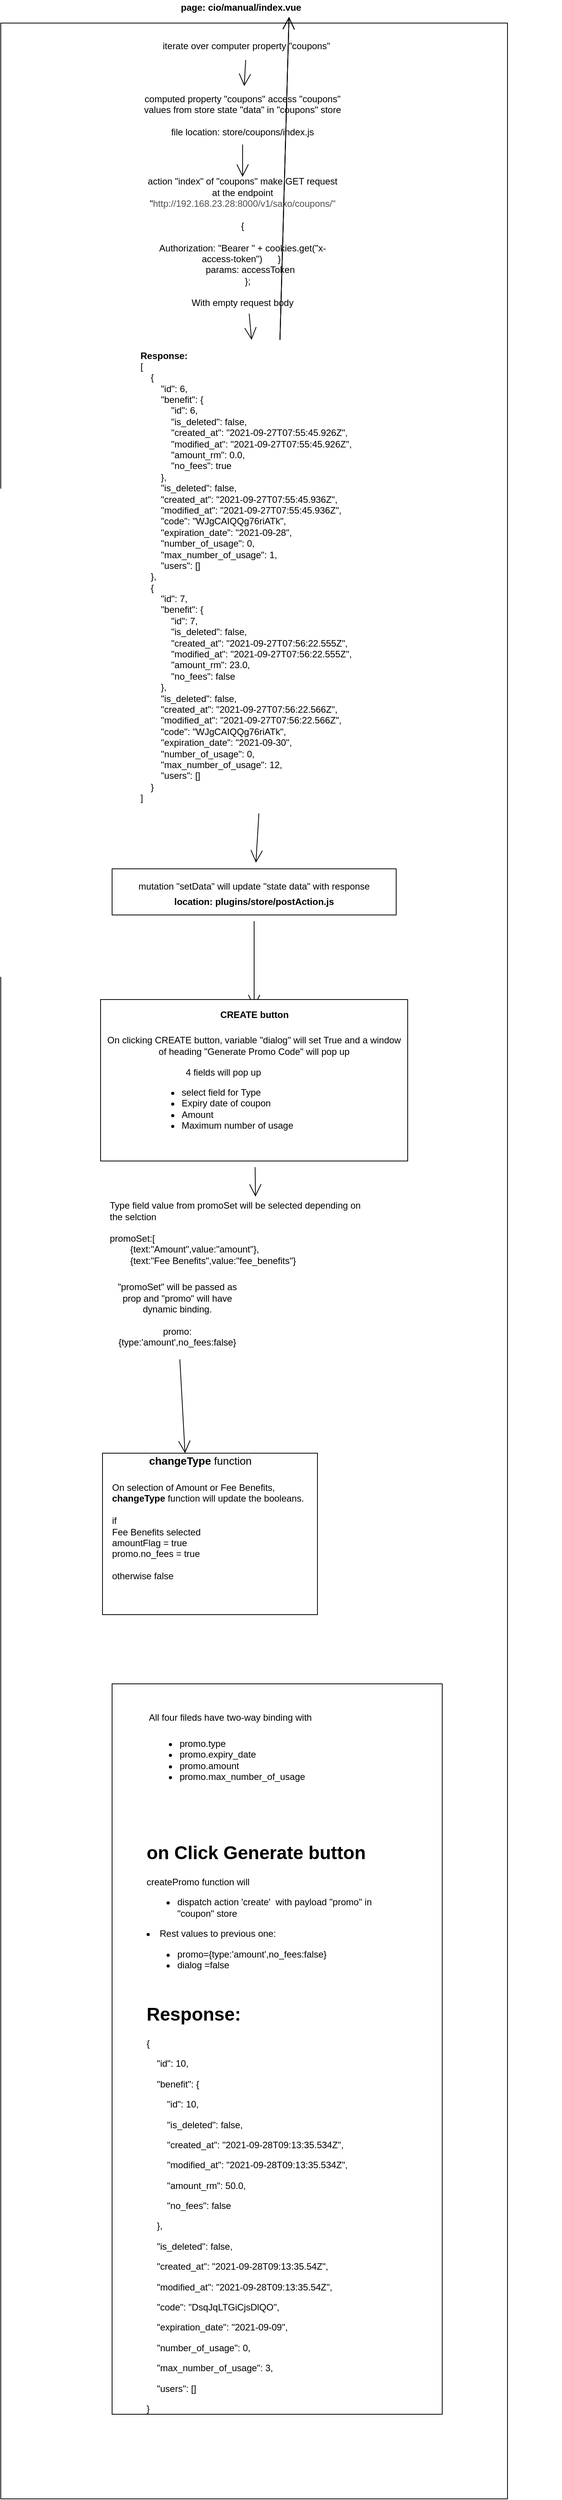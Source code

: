 <mxfile version="15.3.5" type="github">
  <diagram id="a9izbRfq0SU552fFDoHC" name="Page-1">
    <mxGraphModel dx="1061" dy="657" grid="1" gridSize="10" guides="1" tooltips="1" connect="1" arrows="1" fold="1" page="1" pageScale="1" pageWidth="850" pageHeight="1100" math="0" shadow="0">
      <root>
        <mxCell id="0" />
        <mxCell id="1" parent="0" />
        <mxCell id="eP0lufbsr8X0sNE1XfRG-25" value="" style="rounded=0;whiteSpace=wrap;html=1;hachureGap=4;pointerEvents=0;" vertex="1" parent="1">
          <mxGeometry x="140" y="1350" width="540" height="530" as="geometry" />
        </mxCell>
        <mxCell id="eP0lufbsr8X0sNE1XfRG-23" value="" style="rounded=0;whiteSpace=wrap;html=1;hachureGap=4;pointerEvents=0;" vertex="1" parent="1">
          <mxGeometry x="240" y="320" width="370" height="820" as="geometry" />
        </mxCell>
        <mxCell id="eP0lufbsr8X0sNE1XfRG-22" value="" style="rounded=0;whiteSpace=wrap;html=1;hachureGap=4;pointerEvents=0;" vertex="1" parent="1">
          <mxGeometry x="50" y="70" width="660" height="3220" as="geometry" />
        </mxCell>
        <mxCell id="eP0lufbsr8X0sNE1XfRG-1" value="&lt;b&gt;page: cio/manual/index.vue&lt;/b&gt;" style="text;html=1;strokeColor=none;fillColor=none;align=center;verticalAlign=middle;whiteSpace=wrap;rounded=0;hachureGap=4;pointerEvents=0;" vertex="1" parent="1">
          <mxGeometry x="252.5" y="40" width="220" height="20" as="geometry" />
        </mxCell>
        <mxCell id="eP0lufbsr8X0sNE1XfRG-30" style="edgeStyle=none;curved=1;rounded=0;orthogonalLoop=1;jettySize=auto;html=1;endArrow=open;startSize=14;endSize=14;sourcePerimeterSpacing=8;targetPerimeterSpacing=8;" edge="1" parent="1" source="eP0lufbsr8X0sNE1XfRG-2" target="eP0lufbsr8X0sNE1XfRG-4">
          <mxGeometry relative="1" as="geometry" />
        </mxCell>
        <mxCell id="eP0lufbsr8X0sNE1XfRG-2" value="iterate over computer property &quot;coupons&quot;&lt;br&gt;" style="text;html=1;strokeColor=none;fillColor=none;align=center;verticalAlign=middle;whiteSpace=wrap;rounded=0;hachureGap=4;pointerEvents=0;" vertex="1" parent="1">
          <mxGeometry x="240" y="90" width="260" height="20" as="geometry" />
        </mxCell>
        <mxCell id="eP0lufbsr8X0sNE1XfRG-31" style="edgeStyle=none;curved=1;rounded=0;orthogonalLoop=1;jettySize=auto;html=1;entryX=0.5;entryY=0;entryDx=0;entryDy=0;endArrow=open;startSize=14;endSize=14;sourcePerimeterSpacing=8;targetPerimeterSpacing=8;" edge="1" parent="1" source="eP0lufbsr8X0sNE1XfRG-4" target="eP0lufbsr8X0sNE1XfRG-5">
          <mxGeometry relative="1" as="geometry" />
        </mxCell>
        <mxCell id="eP0lufbsr8X0sNE1XfRG-4" value="computed property &quot;coupons&quot; access &quot;coupons&quot; values from store state &quot;data&quot; in &quot;coupons&quot; store&lt;br&gt;&lt;br&gt;file location: store/coupons/index.js" style="text;html=1;strokeColor=none;fillColor=none;align=center;verticalAlign=middle;whiteSpace=wrap;rounded=0;hachureGap=4;pointerEvents=0;" vertex="1" parent="1">
          <mxGeometry x="235" y="160" width="260" height="60" as="geometry" />
        </mxCell>
        <mxCell id="eP0lufbsr8X0sNE1XfRG-32" style="edgeStyle=none;curved=1;rounded=0;orthogonalLoop=1;jettySize=auto;html=1;endArrow=open;startSize=14;endSize=14;sourcePerimeterSpacing=8;targetPerimeterSpacing=8;" edge="1" parent="1" source="eP0lufbsr8X0sNE1XfRG-5" target="eP0lufbsr8X0sNE1XfRG-6">
          <mxGeometry relative="1" as="geometry" />
        </mxCell>
        <mxCell id="eP0lufbsr8X0sNE1XfRG-5" value="action &quot;index&quot; of &quot;coupons&quot; make GET request at the endpoint &quot;&lt;span style=&quot;color: rgb(80 , 80 , 80) ; font-family: &amp;#34;opensans&amp;#34; , &amp;#34;helvetica&amp;#34; , &amp;#34;arial&amp;#34; , sans-serif ; background-color: rgb(255 , 255 , 255)&quot;&gt;http://192.168.23.28:8000/v1/saxo/coupons/&quot;&lt;br&gt;&lt;br&gt;&lt;/span&gt;&lt;div&gt;{&lt;/div&gt;&lt;div&gt;&lt;br&gt;&lt;/div&gt;&lt;div&gt;Authorization: &quot;Bearer &quot; + cookies.get(&quot;x-access-token&quot;)&amp;nbsp; &amp;nbsp; &amp;nbsp; },&lt;/div&gt;&lt;div&gt;&amp;nbsp; &amp;nbsp; &amp;nbsp; params: accessToken&lt;/div&gt;&lt;div&gt;&amp;nbsp; &amp;nbsp; };&lt;/div&gt;&lt;div&gt;&lt;br&gt;&lt;/div&gt;&lt;div&gt;With empty request body&lt;/div&gt;" style="text;html=1;strokeColor=none;fillColor=none;align=center;verticalAlign=middle;whiteSpace=wrap;rounded=0;hachureGap=4;pointerEvents=0;" vertex="1" parent="1">
          <mxGeometry x="235" y="270" width="260" height="170" as="geometry" />
        </mxCell>
        <mxCell id="eP0lufbsr8X0sNE1XfRG-33" style="edgeStyle=none;curved=1;rounded=0;orthogonalLoop=1;jettySize=auto;html=1;endArrow=open;startSize=14;endSize=14;sourcePerimeterSpacing=8;targetPerimeterSpacing=8;" edge="1" parent="1" source="eP0lufbsr8X0sNE1XfRG-6" target="eP0lufbsr8X0sNE1XfRG-22">
          <mxGeometry relative="1" as="geometry" />
        </mxCell>
        <mxCell id="eP0lufbsr8X0sNE1XfRG-34" style="edgeStyle=none;curved=1;rounded=0;orthogonalLoop=1;jettySize=auto;html=1;endArrow=open;startSize=14;endSize=14;sourcePerimeterSpacing=8;targetPerimeterSpacing=8;" edge="1" parent="1" source="eP0lufbsr8X0sNE1XfRG-6" target="eP0lufbsr8X0sNE1XfRG-22">
          <mxGeometry relative="1" as="geometry" />
        </mxCell>
        <mxCell id="eP0lufbsr8X0sNE1XfRG-35" style="edgeStyle=none;curved=1;rounded=0;orthogonalLoop=1;jettySize=auto;html=1;endArrow=open;startSize=14;endSize=14;sourcePerimeterSpacing=8;targetPerimeterSpacing=8;" edge="1" parent="1" source="eP0lufbsr8X0sNE1XfRG-6" target="eP0lufbsr8X0sNE1XfRG-22">
          <mxGeometry relative="1" as="geometry" />
        </mxCell>
        <mxCell id="eP0lufbsr8X0sNE1XfRG-37" style="edgeStyle=none;curved=1;rounded=0;orthogonalLoop=1;jettySize=auto;html=1;endArrow=open;startSize=14;endSize=14;sourcePerimeterSpacing=8;targetPerimeterSpacing=8;" edge="1" parent="1" source="eP0lufbsr8X0sNE1XfRG-6" target="eP0lufbsr8X0sNE1XfRG-24">
          <mxGeometry relative="1" as="geometry" />
        </mxCell>
        <mxCell id="eP0lufbsr8X0sNE1XfRG-6" value="&lt;b&gt;Response:&lt;/b&gt;&lt;br&gt;&lt;div&gt;[&lt;/div&gt;&lt;div&gt;&amp;nbsp; &amp;nbsp; {&lt;/div&gt;&lt;div&gt;&amp;nbsp; &amp;nbsp; &amp;nbsp; &amp;nbsp; &quot;id&quot;: 6,&lt;/div&gt;&lt;div&gt;&amp;nbsp; &amp;nbsp; &amp;nbsp; &amp;nbsp; &quot;benefit&quot;: {&lt;/div&gt;&lt;div&gt;&amp;nbsp; &amp;nbsp; &amp;nbsp; &amp;nbsp; &amp;nbsp; &amp;nbsp; &quot;id&quot;: 6,&lt;/div&gt;&lt;div&gt;&amp;nbsp; &amp;nbsp; &amp;nbsp; &amp;nbsp; &amp;nbsp; &amp;nbsp; &quot;is_deleted&quot;: false,&lt;/div&gt;&lt;div&gt;&amp;nbsp; &amp;nbsp; &amp;nbsp; &amp;nbsp; &amp;nbsp; &amp;nbsp; &quot;created_at&quot;: &quot;2021-09-27T07:55:45.926Z&quot;,&lt;/div&gt;&lt;div&gt;&amp;nbsp; &amp;nbsp; &amp;nbsp; &amp;nbsp; &amp;nbsp; &amp;nbsp; &quot;modified_at&quot;: &quot;2021-09-27T07:55:45.926Z&quot;,&lt;/div&gt;&lt;div&gt;&amp;nbsp; &amp;nbsp; &amp;nbsp; &amp;nbsp; &amp;nbsp; &amp;nbsp; &quot;amount_rm&quot;: 0.0,&lt;/div&gt;&lt;div&gt;&amp;nbsp; &amp;nbsp; &amp;nbsp; &amp;nbsp; &amp;nbsp; &amp;nbsp; &quot;no_fees&quot;: true&lt;/div&gt;&lt;div&gt;&amp;nbsp; &amp;nbsp; &amp;nbsp; &amp;nbsp; },&lt;/div&gt;&lt;div&gt;&amp;nbsp; &amp;nbsp; &amp;nbsp; &amp;nbsp; &quot;is_deleted&quot;: false,&lt;/div&gt;&lt;div&gt;&amp;nbsp; &amp;nbsp; &amp;nbsp; &amp;nbsp; &quot;created_at&quot;: &quot;2021-09-27T07:55:45.936Z&quot;,&lt;/div&gt;&lt;div&gt;&amp;nbsp; &amp;nbsp; &amp;nbsp; &amp;nbsp; &quot;modified_at&quot;: &quot;2021-09-27T07:55:45.936Z&quot;,&lt;/div&gt;&lt;div&gt;&amp;nbsp; &amp;nbsp; &amp;nbsp; &amp;nbsp; &quot;code&quot;: &quot;WJgCAIQQg76riATk&quot;,&lt;/div&gt;&lt;div&gt;&amp;nbsp; &amp;nbsp; &amp;nbsp; &amp;nbsp; &quot;expiration_date&quot;: &quot;2021-09-28&quot;,&lt;/div&gt;&lt;div&gt;&amp;nbsp; &amp;nbsp; &amp;nbsp; &amp;nbsp; &quot;number_of_usage&quot;: 0,&lt;/div&gt;&lt;div&gt;&amp;nbsp; &amp;nbsp; &amp;nbsp; &amp;nbsp; &quot;max_number_of_usage&quot;: 1,&lt;/div&gt;&lt;div&gt;&amp;nbsp; &amp;nbsp; &amp;nbsp; &amp;nbsp; &quot;users&quot;: []&lt;/div&gt;&lt;div&gt;&amp;nbsp; &amp;nbsp; },&lt;/div&gt;&lt;div&gt;&amp;nbsp; &amp;nbsp; {&lt;/div&gt;&lt;div&gt;&amp;nbsp; &amp;nbsp; &amp;nbsp; &amp;nbsp; &quot;id&quot;: 7,&lt;/div&gt;&lt;div&gt;&amp;nbsp; &amp;nbsp; &amp;nbsp; &amp;nbsp; &quot;benefit&quot;: {&lt;/div&gt;&lt;div&gt;&amp;nbsp; &amp;nbsp; &amp;nbsp; &amp;nbsp; &amp;nbsp; &amp;nbsp; &quot;id&quot;: 7,&lt;/div&gt;&lt;div&gt;&amp;nbsp; &amp;nbsp; &amp;nbsp; &amp;nbsp; &amp;nbsp; &amp;nbsp; &quot;is_deleted&quot;: false,&lt;/div&gt;&lt;div&gt;&amp;nbsp; &amp;nbsp; &amp;nbsp; &amp;nbsp; &amp;nbsp; &amp;nbsp; &quot;created_at&quot;: &quot;2021-09-27T07:56:22.555Z&quot;,&lt;/div&gt;&lt;div&gt;&amp;nbsp; &amp;nbsp; &amp;nbsp; &amp;nbsp; &amp;nbsp; &amp;nbsp; &quot;modified_at&quot;: &quot;2021-09-27T07:56:22.555Z&quot;,&lt;/div&gt;&lt;div&gt;&amp;nbsp; &amp;nbsp; &amp;nbsp; &amp;nbsp; &amp;nbsp; &amp;nbsp; &quot;amount_rm&quot;: 23.0,&lt;/div&gt;&lt;div&gt;&amp;nbsp; &amp;nbsp; &amp;nbsp; &amp;nbsp; &amp;nbsp; &amp;nbsp; &quot;no_fees&quot;: false&lt;/div&gt;&lt;div&gt;&amp;nbsp; &amp;nbsp; &amp;nbsp; &amp;nbsp; },&lt;/div&gt;&lt;div&gt;&amp;nbsp; &amp;nbsp; &amp;nbsp; &amp;nbsp; &quot;is_deleted&quot;: false,&lt;/div&gt;&lt;div&gt;&amp;nbsp; &amp;nbsp; &amp;nbsp; &amp;nbsp; &quot;created_at&quot;: &quot;2021-09-27T07:56:22.566Z&quot;,&lt;/div&gt;&lt;div&gt;&amp;nbsp; &amp;nbsp; &amp;nbsp; &amp;nbsp; &quot;modified_at&quot;: &quot;2021-09-27T07:56:22.566Z&quot;,&lt;/div&gt;&lt;div&gt;&amp;nbsp; &amp;nbsp; &amp;nbsp; &amp;nbsp; &quot;code&quot;: &quot;WJgCAIQQg76riATk&quot;,&lt;/div&gt;&lt;div&gt;&amp;nbsp; &amp;nbsp; &amp;nbsp; &amp;nbsp; &quot;expiration_date&quot;: &quot;2021-09-30&quot;,&lt;/div&gt;&lt;div&gt;&amp;nbsp; &amp;nbsp; &amp;nbsp; &amp;nbsp; &quot;number_of_usage&quot;: 0,&lt;/div&gt;&lt;div&gt;&amp;nbsp; &amp;nbsp; &amp;nbsp; &amp;nbsp; &quot;max_number_of_usage&quot;: 12,&lt;/div&gt;&lt;div&gt;&amp;nbsp; &amp;nbsp; &amp;nbsp; &amp;nbsp; &quot;users&quot;: []&lt;/div&gt;&lt;div&gt;&amp;nbsp; &amp;nbsp; }&lt;/div&gt;&lt;div&gt;]&lt;/div&gt;" style="text;html=1;strokeColor=none;fillColor=none;align=left;verticalAlign=middle;whiteSpace=wrap;rounded=0;hachureGap=4;pointerEvents=0;" vertex="1" parent="1">
          <mxGeometry x="230" y="490" width="350" height="600" as="geometry" />
        </mxCell>
        <mxCell id="eP0lufbsr8X0sNE1XfRG-7" value="&lt;div style=&quot;text-align: left&quot;&gt;&lt;br&gt;&lt;/div&gt;" style="text;html=1;strokeColor=none;fillColor=none;align=center;verticalAlign=middle;whiteSpace=wrap;rounded=0;hachureGap=4;pointerEvents=0;" vertex="1" parent="1">
          <mxGeometry x="620" y="330" width="160" height="170" as="geometry" />
        </mxCell>
        <mxCell id="eP0lufbsr8X0sNE1XfRG-11" value="promoSet:[&lt;br&gt;&amp;nbsp; &amp;nbsp; &amp;nbsp; &amp;nbsp; {text:&quot;Amount&quot;,value:&quot;amount&quot;},&lt;br&gt;&amp;nbsp; &amp;nbsp; &amp;nbsp; &amp;nbsp; {text:&quot;Fee Benefits&quot;,value:&quot;fee_benefits&quot;}" style="text;html=1;strokeColor=none;fillColor=none;align=left;verticalAlign=middle;whiteSpace=wrap;rounded=0;hachureGap=4;pointerEvents=0;" vertex="1" parent="1">
          <mxGeometry x="190" y="1610" width="260" height="110" as="geometry" />
        </mxCell>
        <mxCell id="eP0lufbsr8X0sNE1XfRG-42" style="edgeStyle=none;curved=1;rounded=0;orthogonalLoop=1;jettySize=auto;html=1;entryX=0;entryY=0;entryDx=0;entryDy=0;endArrow=open;startSize=14;endSize=14;sourcePerimeterSpacing=8;targetPerimeterSpacing=8;" edge="1" parent="1" source="eP0lufbsr8X0sNE1XfRG-13" target="eP0lufbsr8X0sNE1XfRG-41">
          <mxGeometry relative="1" as="geometry" />
        </mxCell>
        <mxCell id="eP0lufbsr8X0sNE1XfRG-13" value="&lt;span style=&quot;text-align: left&quot;&gt;&quot;promoSet&quot; will be passed as prop and &quot;promo&quot; will have dynamic binding.&lt;/span&gt;&lt;br style=&quot;text-align: left&quot;&gt;&lt;br&gt;promo:{type:&#39;amount&#39;,no_fees:false}" style="text;html=1;strokeColor=none;fillColor=none;align=center;verticalAlign=middle;whiteSpace=wrap;rounded=0;hachureGap=4;pointerEvents=0;" vertex="1" parent="1">
          <mxGeometry x="190" y="1700" width="180" height="100" as="geometry" />
        </mxCell>
        <mxCell id="eP0lufbsr8X0sNE1XfRG-39" style="edgeStyle=none;curved=1;rounded=0;orthogonalLoop=1;jettySize=auto;html=1;entryX=0.5;entryY=0;entryDx=0;entryDy=0;endArrow=open;startSize=14;endSize=14;sourcePerimeterSpacing=8;targetPerimeterSpacing=8;" edge="1" parent="1" source="eP0lufbsr8X0sNE1XfRG-24" target="eP0lufbsr8X0sNE1XfRG-38">
          <mxGeometry relative="1" as="geometry" />
        </mxCell>
        <mxCell id="eP0lufbsr8X0sNE1XfRG-24" value="" style="rounded=0;whiteSpace=wrap;html=1;hachureGap=4;pointerEvents=0;" vertex="1" parent="1">
          <mxGeometry x="195" y="1170" width="370" height="60" as="geometry" />
        </mxCell>
        <mxCell id="eP0lufbsr8X0sNE1XfRG-8" value="mutation &quot;setData&quot; will update &quot;state data&quot; with response" style="text;html=1;strokeColor=none;fillColor=none;align=center;verticalAlign=middle;whiteSpace=wrap;rounded=0;hachureGap=4;pointerEvents=0;" vertex="1" parent="1">
          <mxGeometry x="185" y="1183" width="390" height="20" as="geometry" />
        </mxCell>
        <mxCell id="eP0lufbsr8X0sNE1XfRG-26" value="" style="rounded=0;whiteSpace=wrap;html=1;hachureGap=4;pointerEvents=0;" vertex="1" parent="1">
          <mxGeometry x="182.5" y="1930" width="280" height="210" as="geometry" />
        </mxCell>
        <mxCell id="eP0lufbsr8X0sNE1XfRG-14" value="&lt;br&gt;&lt;div&gt;On selection of Amount or Fee&amp;nbsp;Benefits, &lt;b&gt;changeType&lt;/b&gt; function will update the booleans.&lt;/div&gt;&lt;div&gt;&lt;span&gt;&lt;br&gt;&lt;/span&gt;&lt;/div&gt;&lt;div&gt;&lt;span&gt;if&amp;nbsp;&lt;/span&gt;&lt;/div&gt;Fee Benefits selected&lt;div&gt;&lt;span&gt;amountFlag = true&lt;/span&gt;&lt;/div&gt;&lt;div&gt;promo.no_fees = true&lt;/div&gt;&lt;div&gt;&lt;br&gt;&lt;/div&gt;&lt;div&gt;otherwise false&lt;/div&gt;" style="text;html=1;strokeColor=none;fillColor=none;align=left;verticalAlign=middle;whiteSpace=wrap;rounded=0;hachureGap=4;pointerEvents=0;" vertex="1" parent="1">
          <mxGeometry x="192.5" y="1940" width="280" height="170" as="geometry" />
        </mxCell>
        <mxCell id="eP0lufbsr8X0sNE1XfRG-27" value="" style="rounded=0;whiteSpace=wrap;html=1;hachureGap=4;pointerEvents=0;" vertex="1" parent="1">
          <mxGeometry x="195" y="2230" width="430" height="950" as="geometry" />
        </mxCell>
        <mxCell id="eP0lufbsr8X0sNE1XfRG-17" value="&lt;h1&gt;&lt;span style=&quot;font-size: 12px ; font-weight: normal&quot;&gt;All four fileds have two-way binding with&lt;/span&gt;&lt;br&gt;&lt;/h1&gt;&lt;p&gt;&lt;/p&gt;&lt;ul&gt;&lt;li&gt;promo.type&lt;/li&gt;&lt;li&gt;promo.expiry_date&lt;/li&gt;&lt;li&gt;promo.amount&lt;br&gt;&lt;/li&gt;&lt;li&gt;promo.max_number_of_usage&lt;br&gt;&lt;/li&gt;&lt;/ul&gt;&lt;p&gt;&lt;/p&gt;" style="text;html=1;strokeColor=none;fillColor=none;spacing=5;spacingTop=-20;whiteSpace=wrap;overflow=hidden;rounded=0;hachureGap=4;pointerEvents=0;" vertex="1" parent="1">
          <mxGeometry x="237.5" y="2250" width="250" height="160" as="geometry" />
        </mxCell>
        <mxCell id="eP0lufbsr8X0sNE1XfRG-18" value="&lt;h1&gt;on Click Generate button&lt;/h1&gt;&lt;p&gt;createPromo function will&lt;br&gt;&lt;/p&gt;&lt;p&gt;&lt;/p&gt;&lt;ul&gt;&lt;li&gt;dispatch action &#39;create&#39;&amp;nbsp; with payload &quot;promo&quot; in &quot;coupon&quot; store&lt;br&gt;&lt;/li&gt;&lt;/ul&gt;&lt;p&gt;&lt;/p&gt;&lt;li&gt;Rest values to previous one:&lt;/li&gt;&lt;ul&gt;&lt;li&gt;promo={type:&#39;amount&#39;,no_fees:false}&lt;/li&gt;&lt;li&gt;dialog =false&lt;br&gt;&lt;/li&gt;&lt;/ul&gt;" style="text;html=1;strokeColor=none;fillColor=none;spacing=5;spacingTop=-20;whiteSpace=wrap;overflow=hidden;rounded=0;hachureGap=4;pointerEvents=0;" vertex="1" parent="1">
          <mxGeometry x="235" y="2430" width="325" height="200" as="geometry" />
        </mxCell>
        <mxCell id="eP0lufbsr8X0sNE1XfRG-40" style="edgeStyle=none;curved=1;rounded=0;orthogonalLoop=1;jettySize=auto;html=1;entryX=0.581;entryY=0.033;entryDx=0;entryDy=0;entryPerimeter=0;endArrow=open;startSize=14;endSize=14;sourcePerimeterSpacing=8;targetPerimeterSpacing=8;" edge="1" parent="1" source="eP0lufbsr8X0sNE1XfRG-29" target="eP0lufbsr8X0sNE1XfRG-12">
          <mxGeometry relative="1" as="geometry" />
        </mxCell>
        <mxCell id="eP0lufbsr8X0sNE1XfRG-29" value="" style="rounded=0;whiteSpace=wrap;html=1;hachureGap=4;pointerEvents=0;" vertex="1" parent="1">
          <mxGeometry x="180" y="1340" width="400" height="210" as="geometry" />
        </mxCell>
        <mxCell id="eP0lufbsr8X0sNE1XfRG-19" value="&lt;h1&gt;Response:&lt;/h1&gt;&lt;p&gt;{&lt;/p&gt;&lt;p&gt;&amp;nbsp; &amp;nbsp; &quot;id&quot;: 10,&lt;/p&gt;&lt;p&gt;&amp;nbsp; &amp;nbsp; &quot;benefit&quot;: {&lt;/p&gt;&lt;p&gt;&amp;nbsp; &amp;nbsp; &amp;nbsp; &amp;nbsp; &quot;id&quot;: 10,&lt;/p&gt;&lt;p&gt;&amp;nbsp; &amp;nbsp; &amp;nbsp; &amp;nbsp; &quot;is_deleted&quot;: false,&lt;/p&gt;&lt;p&gt;&amp;nbsp; &amp;nbsp; &amp;nbsp; &amp;nbsp; &quot;created_at&quot;: &quot;2021-09-28T09:13:35.534Z&quot;,&lt;/p&gt;&lt;p&gt;&amp;nbsp; &amp;nbsp; &amp;nbsp; &amp;nbsp; &quot;modified_at&quot;: &quot;2021-09-28T09:13:35.534Z&quot;,&lt;/p&gt;&lt;p&gt;&amp;nbsp; &amp;nbsp; &amp;nbsp; &amp;nbsp; &quot;amount_rm&quot;: 50.0,&lt;/p&gt;&lt;p&gt;&amp;nbsp; &amp;nbsp; &amp;nbsp; &amp;nbsp; &quot;no_fees&quot;: false&lt;/p&gt;&lt;p&gt;&amp;nbsp; &amp;nbsp; },&lt;/p&gt;&lt;p&gt;&amp;nbsp; &amp;nbsp; &quot;is_deleted&quot;: false,&lt;/p&gt;&lt;p&gt;&amp;nbsp; &amp;nbsp; &quot;created_at&quot;: &quot;2021-09-28T09:13:35.54Z&quot;,&lt;/p&gt;&lt;p&gt;&amp;nbsp; &amp;nbsp; &quot;modified_at&quot;: &quot;2021-09-28T09:13:35.54Z&quot;,&lt;/p&gt;&lt;p&gt;&amp;nbsp; &amp;nbsp; &quot;code&quot;: &quot;DsqJqLTGiCjsDlQO&quot;,&lt;/p&gt;&lt;p&gt;&amp;nbsp; &amp;nbsp; &quot;expiration_date&quot;: &quot;2021-09-09&quot;,&lt;/p&gt;&lt;p&gt;&amp;nbsp; &amp;nbsp; &quot;number_of_usage&quot;: 0,&lt;/p&gt;&lt;p&gt;&amp;nbsp; &amp;nbsp; &quot;max_number_of_usage&quot;: 3,&lt;/p&gt;&lt;p&gt;&amp;nbsp; &amp;nbsp; &quot;users&quot;: []&lt;/p&gt;&lt;p&gt;}&lt;/p&gt;" style="text;html=1;strokeColor=none;fillColor=none;spacing=5;spacingTop=-20;whiteSpace=wrap;overflow=hidden;rounded=0;hachureGap=4;pointerEvents=0;" vertex="1" parent="1">
          <mxGeometry x="235" y="2640" width="340" height="550" as="geometry" />
        </mxCell>
        <mxCell id="eP0lufbsr8X0sNE1XfRG-28" value="&lt;b&gt;location: plugins/store/postAction.js&lt;/b&gt;" style="text;html=1;strokeColor=none;fillColor=none;align=center;verticalAlign=middle;whiteSpace=wrap;rounded=0;hachureGap=4;pointerEvents=0;" vertex="1" parent="1">
          <mxGeometry x="185" y="1203" width="390" height="20" as="geometry" />
        </mxCell>
        <mxCell id="eP0lufbsr8X0sNE1XfRG-10" value="4 fields will pop up&lt;br&gt;&lt;ul&gt;&lt;li style=&quot;text-align: left&quot;&gt;select field for Type&lt;/li&gt;&lt;li style=&quot;text-align: left&quot;&gt;Expiry date of coupon&lt;/li&gt;&lt;li style=&quot;text-align: left&quot;&gt;Amount&lt;/li&gt;&lt;li style=&quot;text-align: left&quot;&gt;Maximum number of usage&amp;nbsp;&lt;/li&gt;&lt;/ul&gt;" style="text;html=1;strokeColor=none;fillColor=none;align=center;verticalAlign=middle;whiteSpace=wrap;rounded=0;hachureGap=4;pointerEvents=0;" vertex="1" parent="1">
          <mxGeometry x="150" y="1430" width="380" height="90" as="geometry" />
        </mxCell>
        <mxCell id="eP0lufbsr8X0sNE1XfRG-12" value="Type field value from promoSet will be selected depending on the selction&amp;nbsp;" style="text;html=1;strokeColor=none;fillColor=none;align=left;verticalAlign=middle;whiteSpace=wrap;rounded=0;hachureGap=4;pointerEvents=0;" vertex="1" parent="1">
          <mxGeometry x="190" y="1595" width="330" height="40" as="geometry" />
        </mxCell>
        <mxCell id="eP0lufbsr8X0sNE1XfRG-9" value="On clicking CREATE button, variable &quot;dialog&quot; will set True and a window of heading &quot;Generate Promo Code&quot; will pop up" style="text;html=1;strokeColor=none;fillColor=none;align=center;verticalAlign=middle;whiteSpace=wrap;rounded=0;hachureGap=4;pointerEvents=0;" vertex="1" parent="1">
          <mxGeometry x="185" y="1370" width="390" height="60" as="geometry" />
        </mxCell>
        <mxCell id="eP0lufbsr8X0sNE1XfRG-38" value="&lt;span style=&quot;color: rgb(0, 0, 0); font-family: helvetica; font-size: 12px; font-style: normal; letter-spacing: normal; text-align: center; text-indent: 0px; text-transform: none; word-spacing: 0px; background-color: rgb(248, 249, 250); display: inline; float: none;&quot;&gt;CREATE button&lt;/span&gt;" style="text;html=1;strokeColor=none;fillColor=none;align=center;verticalAlign=middle;whiteSpace=wrap;rounded=0;hachureGap=4;pointerEvents=0;fontStyle=1" vertex="1" parent="1">
          <mxGeometry x="316.5" y="1350" width="127" height="20" as="geometry" />
        </mxCell>
        <mxCell id="eP0lufbsr8X0sNE1XfRG-41" value="&lt;font style=&quot;font-size: 14px&quot;&gt;&lt;b style=&quot;color: rgb(0 , 0 , 0) ; font-family: &amp;#34;helvetica&amp;#34; ; font-style: normal ; letter-spacing: normal ; text-align: left ; text-indent: 0px ; text-transform: none ; word-spacing: 0px ; background-color: rgb(248 , 249 , 250)&quot;&gt;changeType&lt;/b&gt;&lt;span style=&quot;color: rgb(0 , 0 , 0) ; font-family: &amp;#34;helvetica&amp;#34; ; font-style: normal ; font-weight: 400 ; letter-spacing: normal ; text-align: left ; text-indent: 0px ; text-transform: none ; word-spacing: 0px ; background-color: rgb(248 , 249 , 250) ; display: inline ; float: none&quot;&gt;&amp;nbsp;function&lt;/span&gt;&lt;/font&gt;" style="text;html=1;strokeColor=none;fillColor=none;align=center;verticalAlign=middle;whiteSpace=wrap;rounded=0;hachureGap=4;pointerEvents=0;" vertex="1" parent="1">
          <mxGeometry x="290" y="1930" width="40" height="20" as="geometry" />
        </mxCell>
      </root>
    </mxGraphModel>
  </diagram>
</mxfile>
